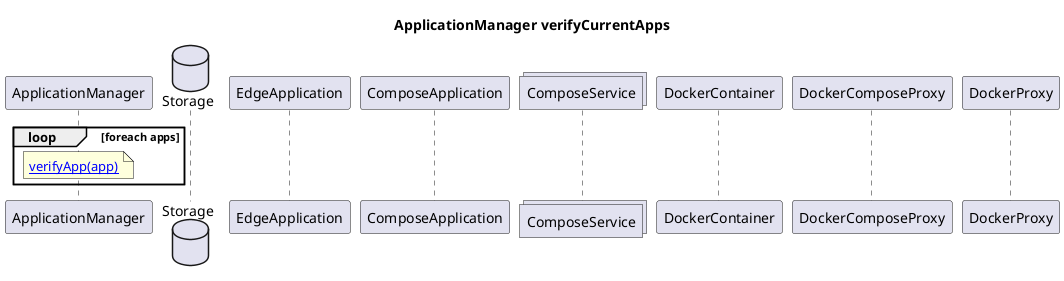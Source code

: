 @startuml
title "ApplicationManager verifyCurrentApps"

participant ApplicationManager as AM
database Storage as Stor
participant EdgeApplication as EApp
participant ComposeApplication as CA
collections ComposeService as CS
participant DockerContainer as DCont
participant DockerComposeProxy as DComp
participant DockerProxy as D

!startsub verifyCurrentApps
loop foreach apps
note over AM: [[http://www.plantuml.com/plantuml/proxy?cache=no&src=https://raw.githubusercontent.com/se-edge/diagrams/develop/ApplicationManager/verifyApp.puml&fmt=svg verifyApp(app)]]
end
!endsub
@enduml
